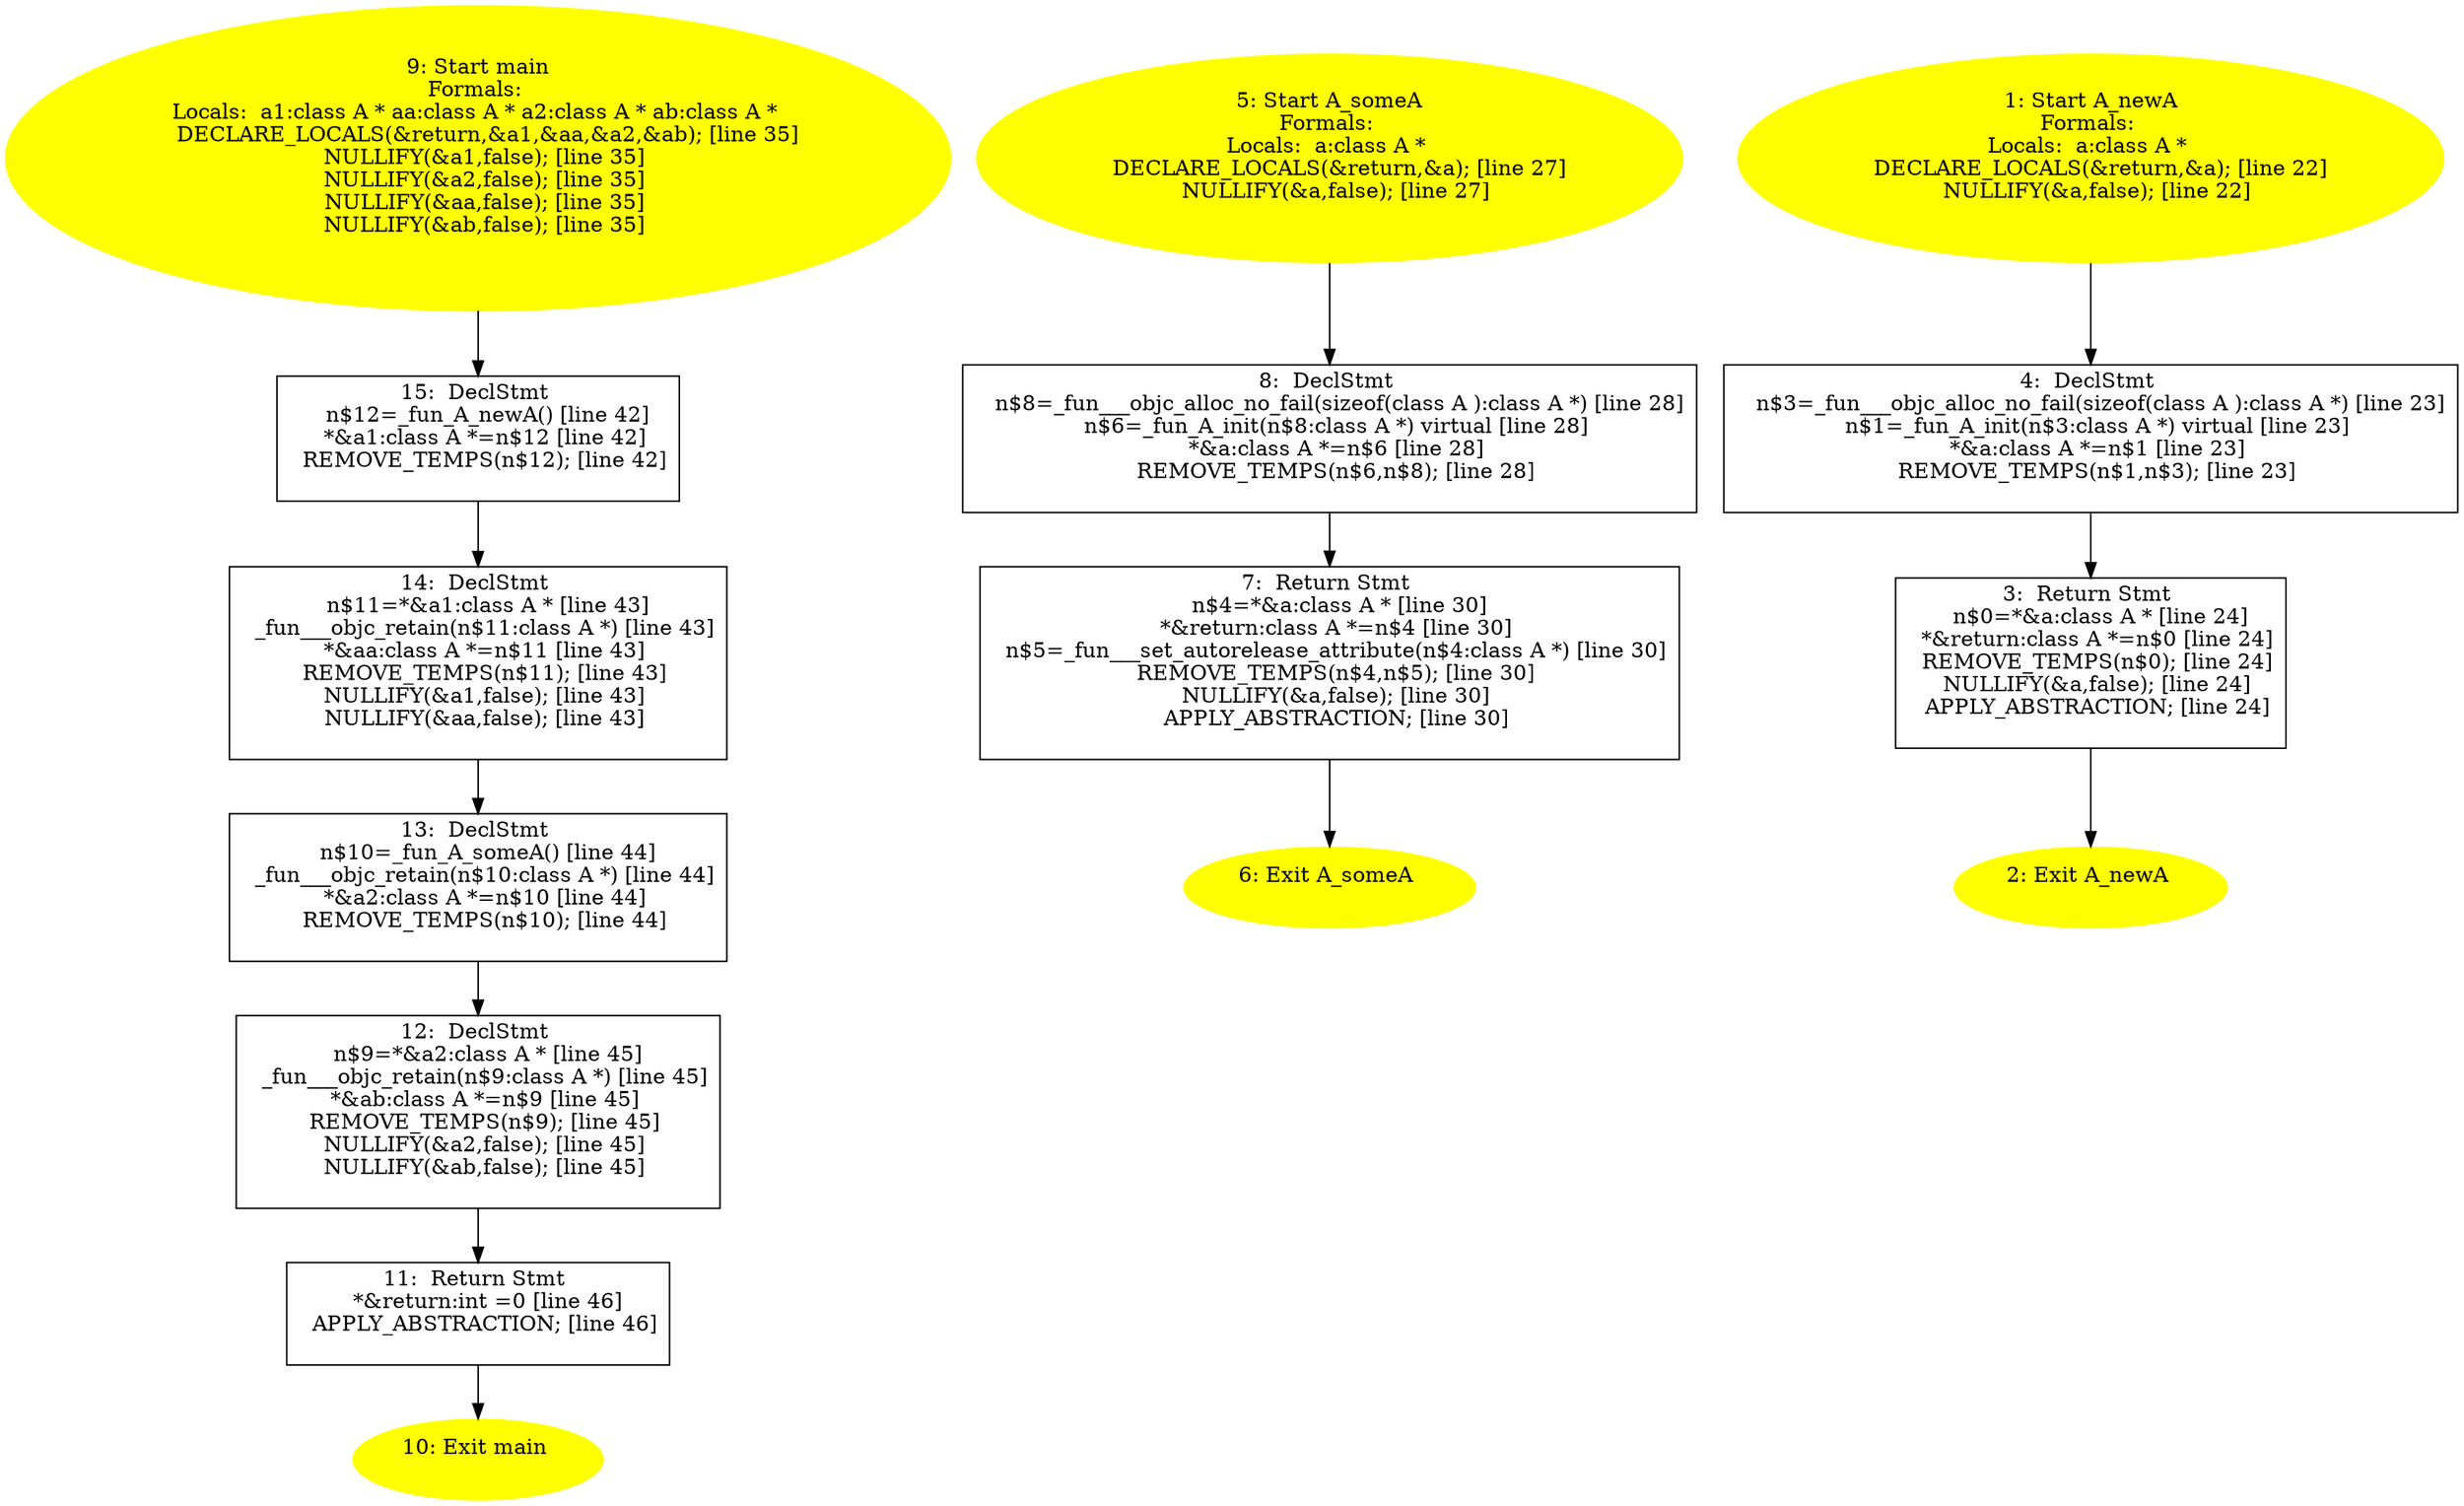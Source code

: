 digraph iCFG {
15 [label="15:  DeclStmt \n   n$12=_fun_A_newA() [line 42]\n  *&a1:class A *=n$12 [line 42]\n  REMOVE_TEMPS(n$12); [line 42]\n " shape="box"]
	

	 15 -> 14 ;
14 [label="14:  DeclStmt \n   n$11=*&a1:class A * [line 43]\n  _fun___objc_retain(n$11:class A *) [line 43]\n  *&aa:class A *=n$11 [line 43]\n  REMOVE_TEMPS(n$11); [line 43]\n  NULLIFY(&a1,false); [line 43]\n  NULLIFY(&aa,false); [line 43]\n " shape="box"]
	

	 14 -> 13 ;
13 [label="13:  DeclStmt \n   n$10=_fun_A_someA() [line 44]\n  _fun___objc_retain(n$10:class A *) [line 44]\n  *&a2:class A *=n$10 [line 44]\n  REMOVE_TEMPS(n$10); [line 44]\n " shape="box"]
	

	 13 -> 12 ;
12 [label="12:  DeclStmt \n   n$9=*&a2:class A * [line 45]\n  _fun___objc_retain(n$9:class A *) [line 45]\n  *&ab:class A *=n$9 [line 45]\n  REMOVE_TEMPS(n$9); [line 45]\n  NULLIFY(&a2,false); [line 45]\n  NULLIFY(&ab,false); [line 45]\n " shape="box"]
	

	 12 -> 11 ;
11 [label="11:  Return Stmt \n   *&return:int =0 [line 46]\n  APPLY_ABSTRACTION; [line 46]\n " shape="box"]
	

	 11 -> 10 ;
10 [label="10: Exit main \n  " color=yellow style=filled]
	

9 [label="9: Start main\nFormals: \nLocals:  a1:class A * aa:class A * a2:class A * ab:class A * \n   DECLARE_LOCALS(&return,&a1,&aa,&a2,&ab); [line 35]\n  NULLIFY(&a1,false); [line 35]\n  NULLIFY(&a2,false); [line 35]\n  NULLIFY(&aa,false); [line 35]\n  NULLIFY(&ab,false); [line 35]\n " color=yellow style=filled]
	

	 9 -> 15 ;
8 [label="8:  DeclStmt \n   n$8=_fun___objc_alloc_no_fail(sizeof(class A ):class A *) [line 28]\n  n$6=_fun_A_init(n$8:class A *) virtual [line 28]\n  *&a:class A *=n$6 [line 28]\n  REMOVE_TEMPS(n$6,n$8); [line 28]\n " shape="box"]
	

	 8 -> 7 ;
7 [label="7:  Return Stmt \n   n$4=*&a:class A * [line 30]\n  *&return:class A *=n$4 [line 30]\n  n$5=_fun___set_autorelease_attribute(n$4:class A *) [line 30]\n  REMOVE_TEMPS(n$4,n$5); [line 30]\n  NULLIFY(&a,false); [line 30]\n  APPLY_ABSTRACTION; [line 30]\n " shape="box"]
	

	 7 -> 6 ;
6 [label="6: Exit A_someA \n  " color=yellow style=filled]
	

5 [label="5: Start A_someA\nFormals: \nLocals:  a:class A * \n   DECLARE_LOCALS(&return,&a); [line 27]\n  NULLIFY(&a,false); [line 27]\n " color=yellow style=filled]
	

	 5 -> 8 ;
4 [label="4:  DeclStmt \n   n$3=_fun___objc_alloc_no_fail(sizeof(class A ):class A *) [line 23]\n  n$1=_fun_A_init(n$3:class A *) virtual [line 23]\n  *&a:class A *=n$1 [line 23]\n  REMOVE_TEMPS(n$1,n$3); [line 23]\n " shape="box"]
	

	 4 -> 3 ;
3 [label="3:  Return Stmt \n   n$0=*&a:class A * [line 24]\n  *&return:class A *=n$0 [line 24]\n  REMOVE_TEMPS(n$0); [line 24]\n  NULLIFY(&a,false); [line 24]\n  APPLY_ABSTRACTION; [line 24]\n " shape="box"]
	

	 3 -> 2 ;
2 [label="2: Exit A_newA \n  " color=yellow style=filled]
	

1 [label="1: Start A_newA\nFormals: \nLocals:  a:class A * \n   DECLARE_LOCALS(&return,&a); [line 22]\n  NULLIFY(&a,false); [line 22]\n " color=yellow style=filled]
	

	 1 -> 4 ;
}
